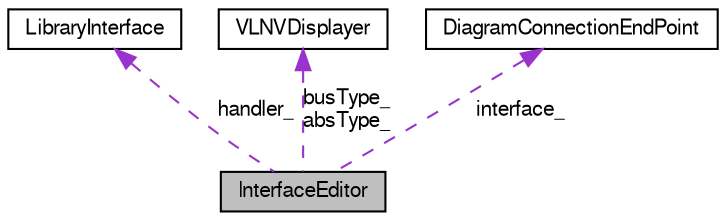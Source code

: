 digraph G
{
  bgcolor="transparent";
  edge [fontname="FreeSans",fontsize=10,labelfontname="FreeSans",labelfontsize=10];
  node [fontname="FreeSans",fontsize=10,shape=record];
  Node1 [label="InterfaceEditor",height=0.2,width=0.4,color="black", fillcolor="grey75", style="filled" fontcolor="black"];
  Node2 -> Node1 [dir=back,color="darkorchid3",fontsize=10,style="dashed",label="handler_",fontname="FreeSans"];
  Node2 [label="LibraryInterface",height=0.2,width=0.4,color="black",URL="$class_library_interface.html",tooltip="LibraryInterface defines an interface to operate the IP-Xact-library."];
  Node3 -> Node1 [dir=back,color="darkorchid3",fontsize=10,style="dashed",label="busType_\nabsType_",fontname="FreeSans"];
  Node3 [label="VLNVDisplayer",height=0.2,width=0.4,color="black",URL="$class_v_l_n_v_displayer.html",tooltip="VLNVDisplayer is a widget to display a vlnv tag in a GUI item."];
  Node4 -> Node1 [dir=back,color="darkorchid3",fontsize=10,style="dashed",label="interface_",fontname="FreeSans"];
  Node4 [label="DiagramConnectionEndPoint",height=0.2,width=0.4,color="black",URL="$class_diagram_connection_end_point.html",tooltip="DiagramConnectionEndPoint interface."];
}
